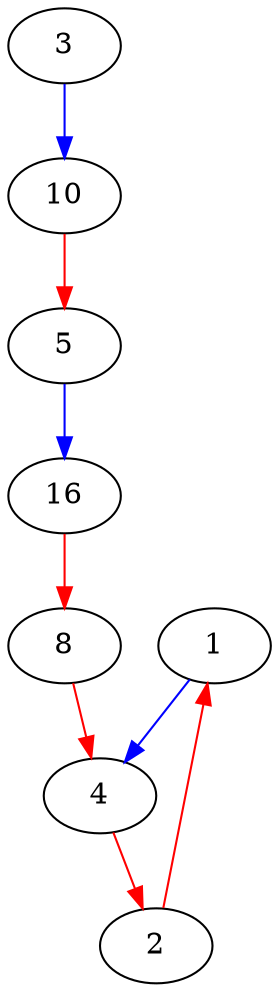 digraph G {
   1 -> 4 [color=blue];
   2 -> 1 [color=red];
   3 -> 10 [color=blue];
   4 -> 2 [color=red];
   5 -> 16 [color=blue];
   8 -> 4 [color=red];
   10 -> 5 [color=red];
   16 -> 8 [color=red];
 }